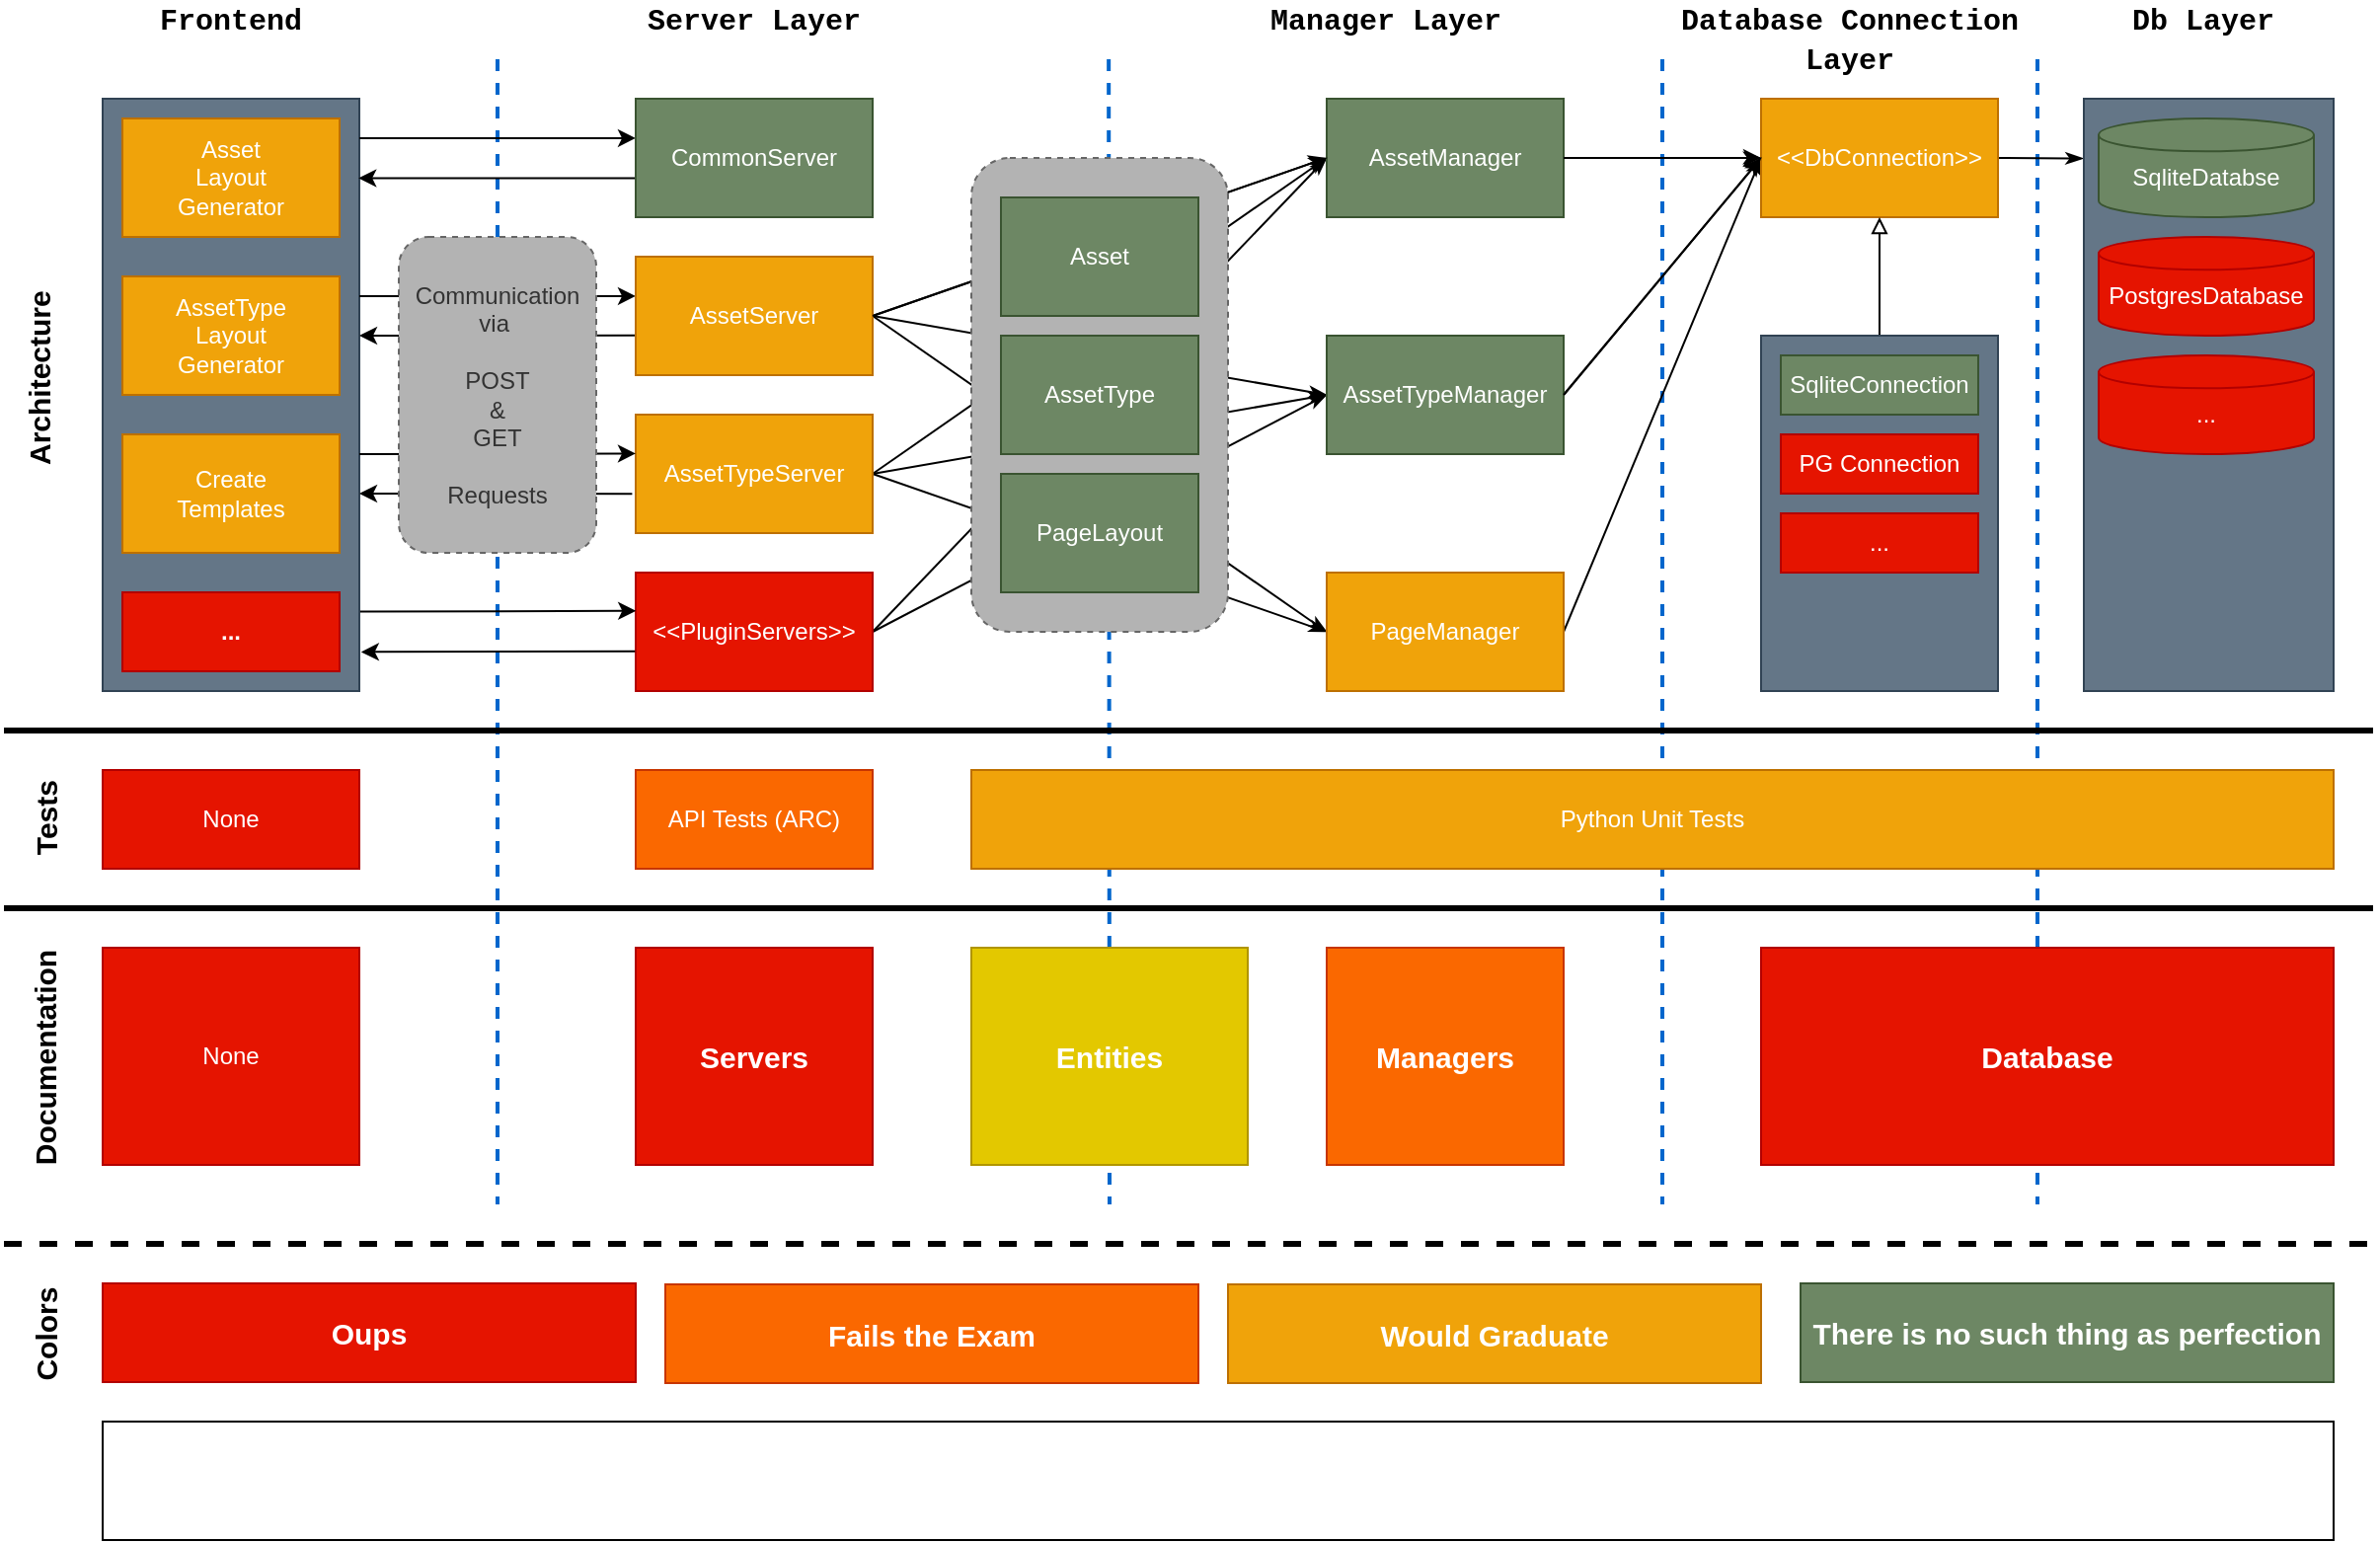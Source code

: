 <mxfile version="13.7.6" type="device"><diagram id="XkC64CSBz6MuFuF_FBS2" name="Page-1"><mxGraphModel dx="1673" dy="944" grid="1" gridSize="10" guides="1" tooltips="1" connect="1" arrows="1" fold="1" page="1" pageScale="1" pageWidth="827" pageHeight="1169" math="0" shadow="0"><root><mxCell id="0"/><mxCell id="1" parent="0"/><mxCell id="zYlzJXG3D5b0yWtDwXsM-15" value="" style="endArrow=none;dashed=1;html=1;rounded=0;strokeWidth=2;strokeColor=#0066CC;" parent="1" edge="1"><mxGeometry width="50" height="50" relative="1" as="geometry"><mxPoint x="1190" y="380" as="sourcePoint"/><mxPoint x="1190" y="960" as="targetPoint"/></mxGeometry></mxCell><mxCell id="zYlzJXG3D5b0yWtDwXsM-14" value="" style="endArrow=none;dashed=1;html=1;rounded=0;strokeWidth=2;strokeColor=#0066CC;" parent="1" edge="1"><mxGeometry width="50" height="50" relative="1" as="geometry"><mxPoint x="1000" y="380" as="sourcePoint"/><mxPoint x="1000" y="960" as="targetPoint"/></mxGeometry></mxCell><mxCell id="zYlzJXG3D5b0yWtDwXsM-13" value="" style="endArrow=none;dashed=1;html=1;rounded=0;strokeWidth=2;strokeColor=#0066CC;" parent="1" edge="1"><mxGeometry width="50" height="50" relative="1" as="geometry"><mxPoint x="719.58" y="380" as="sourcePoint"/><mxPoint x="720" y="960" as="targetPoint"/></mxGeometry></mxCell><mxCell id="zYlzJXG3D5b0yWtDwXsM-12" value="" style="endArrow=none;dashed=1;html=1;rounded=0;strokeWidth=2;strokeColor=#0066CC;" parent="1" edge="1"><mxGeometry width="50" height="50" relative="1" as="geometry"><mxPoint x="410" y="380" as="sourcePoint"/><mxPoint x="410" y="960" as="targetPoint"/></mxGeometry></mxCell><mxCell id="GYhRSr2gNebdkUgyvL3g-2" value="" style="rounded=0;whiteSpace=wrap;html=1;labelPosition=center;verticalLabelPosition=middle;align=center;verticalAlign=middle;spacingTop=3;fillColor=#647687;strokeColor=#314354;fontColor=#ffffff;" parent="1" vertex="1"><mxGeometry x="210" y="400" width="130" height="300" as="geometry"/></mxCell><mxCell id="GYhRSr2gNebdkUgyvL3g-31" style="edgeStyle=none;rounded=0;orthogonalLoop=1;jettySize=auto;html=1;exitX=1;exitY=0.5;exitDx=0;exitDy=0;entryX=0;entryY=0.5;entryDx=0;entryDy=0;endArrow=classicThin;endFill=1;" parent="1" source="GYhRSr2gNebdkUgyvL3g-6" target="GYhRSr2gNebdkUgyvL3g-19" edge="1"><mxGeometry relative="1" as="geometry"/></mxCell><mxCell id="GYhRSr2gNebdkUgyvL3g-32" style="edgeStyle=none;rounded=0;orthogonalLoop=1;jettySize=auto;html=1;exitX=1;exitY=0.5;exitDx=0;exitDy=0;entryX=0;entryY=0.5;entryDx=0;entryDy=0;endArrow=classicThin;endFill=1;" parent="1" source="GYhRSr2gNebdkUgyvL3g-6" target="GYhRSr2gNebdkUgyvL3g-20" edge="1"><mxGeometry relative="1" as="geometry"/></mxCell><mxCell id="GYhRSr2gNebdkUgyvL3g-54" style="edgeStyle=none;rounded=0;orthogonalLoop=1;jettySize=auto;html=1;exitX=1;exitY=0.5;exitDx=0;exitDy=0;entryX=0;entryY=0.5;entryDx=0;entryDy=0;endArrow=classicThin;endFill=1;" parent="1" source="GYhRSr2gNebdkUgyvL3g-6" target="GYhRSr2gNebdkUgyvL3g-21" edge="1"><mxGeometry relative="1" as="geometry"/></mxCell><mxCell id="GYhRSr2gNebdkUgyvL3g-6" value="AssetTypeServer" style="rounded=0;whiteSpace=wrap;html=1;fillColor=#f0a30a;strokeColor=#BD7000;fontColor=#ffffff;" parent="1" vertex="1"><mxGeometry x="480" y="560" width="120" height="60" as="geometry"/></mxCell><mxCell id="GYhRSr2gNebdkUgyvL3g-33" style="edgeStyle=none;rounded=0;orthogonalLoop=1;jettySize=auto;html=1;exitX=1;exitY=0.5;exitDx=0;exitDy=0;entryX=0;entryY=0.5;entryDx=0;entryDy=0;endArrow=classicThin;endFill=1;" parent="1" source="GYhRSr2gNebdkUgyvL3g-7" target="GYhRSr2gNebdkUgyvL3g-20" edge="1"><mxGeometry relative="1" as="geometry"/></mxCell><mxCell id="GYhRSr2gNebdkUgyvL3g-34" style="edgeStyle=none;rounded=0;orthogonalLoop=1;jettySize=auto;html=1;exitX=1;exitY=0.5;exitDx=0;exitDy=0;entryX=0;entryY=0.5;entryDx=0;entryDy=0;endArrow=classicThin;endFill=1;" parent="1" source="GYhRSr2gNebdkUgyvL3g-7" target="GYhRSr2gNebdkUgyvL3g-19" edge="1"><mxGeometry relative="1" as="geometry"/></mxCell><mxCell id="GYhRSr2gNebdkUgyvL3g-7" value="&amp;lt;&amp;lt;PluginServers&amp;gt;&amp;gt;" style="rounded=0;whiteSpace=wrap;html=1;fillColor=#e51400;strokeColor=#B20000;fontColor=#ffffff;" parent="1" vertex="1"><mxGeometry x="480" y="640" width="120" height="60" as="geometry"/></mxCell><mxCell id="GYhRSr2gNebdkUgyvL3g-8" value="" style="endArrow=classic;html=1;entryX=0;entryY=0.333;entryDx=0;entryDy=0;entryPerimeter=0;" parent="1" target="GYhRSr2gNebdkUgyvL3g-16" edge="1"><mxGeometry width="50" height="50" relative="1" as="geometry"><mxPoint x="340" y="420" as="sourcePoint"/><mxPoint x="440" y="419.98" as="targetPoint"/></mxGeometry></mxCell><mxCell id="GYhRSr2gNebdkUgyvL3g-9" value="" style="endArrow=classic;html=1;entryX=0.997;entryY=0.134;entryDx=0;entryDy=0;entryPerimeter=0;exitX=0;exitY=0.67;exitDx=0;exitDy=0;exitPerimeter=0;" parent="1" source="GYhRSr2gNebdkUgyvL3g-16" target="GYhRSr2gNebdkUgyvL3g-2" edge="1"><mxGeometry width="50" height="50" relative="1" as="geometry"><mxPoint x="440" y="440" as="sourcePoint"/><mxPoint x="490" y="390" as="targetPoint"/></mxGeometry></mxCell><mxCell id="GYhRSr2gNebdkUgyvL3g-10" value="" style="endArrow=classic;html=1;entryX=0;entryY=0.333;entryDx=0;entryDy=0;entryPerimeter=0;" parent="1" target="GYhRSr2gNebdkUgyvL3g-17" edge="1"><mxGeometry width="50" height="50" relative="1" as="geometry"><mxPoint x="340" y="500" as="sourcePoint"/><mxPoint x="440" y="500.0" as="targetPoint"/></mxGeometry></mxCell><mxCell id="GYhRSr2gNebdkUgyvL3g-11" value="" style="endArrow=classic;html=1;exitX=-0.001;exitY=0.665;exitDx=0;exitDy=0;exitPerimeter=0;" parent="1" source="GYhRSr2gNebdkUgyvL3g-17" edge="1"><mxGeometry width="50" height="50" relative="1" as="geometry"><mxPoint x="440" y="520.02" as="sourcePoint"/><mxPoint x="340" y="520" as="targetPoint"/></mxGeometry></mxCell><mxCell id="GYhRSr2gNebdkUgyvL3g-12" value="" style="endArrow=classic;html=1;entryX=0;entryY=0.329;entryDx=0;entryDy=0;entryPerimeter=0;" parent="1" target="GYhRSr2gNebdkUgyvL3g-6" edge="1"><mxGeometry width="50" height="50" relative="1" as="geometry"><mxPoint x="340" y="580" as="sourcePoint"/><mxPoint x="440.39" y="579.75" as="targetPoint"/></mxGeometry></mxCell><mxCell id="GYhRSr2gNebdkUgyvL3g-13" value="" style="endArrow=classic;html=1;exitX=-0.015;exitY=0.668;exitDx=0;exitDy=0;exitPerimeter=0;" parent="1" source="GYhRSr2gNebdkUgyvL3g-6" edge="1"><mxGeometry width="50" height="50" relative="1" as="geometry"><mxPoint x="440.39" y="599.77" as="sourcePoint"/><mxPoint x="340" y="600" as="targetPoint"/></mxGeometry></mxCell><mxCell id="GYhRSr2gNebdkUgyvL3g-14" value="" style="endArrow=classic;html=1;entryX=0.001;entryY=0.323;entryDx=0;entryDy=0;entryPerimeter=0;exitX=1.003;exitY=0.866;exitDx=0;exitDy=0;exitPerimeter=0;" parent="1" source="GYhRSr2gNebdkUgyvL3g-2" target="GYhRSr2gNebdkUgyvL3g-7" edge="1"><mxGeometry width="50" height="50" relative="1" as="geometry"><mxPoint x="330" y="655" as="sourcePoint"/><mxPoint x="440.39" y="659.75" as="targetPoint"/></mxGeometry></mxCell><mxCell id="GYhRSr2gNebdkUgyvL3g-15" value="" style="endArrow=classic;html=1;exitX=-0.003;exitY=0.665;exitDx=0;exitDy=0;exitPerimeter=0;entryX=1.007;entryY=0.934;entryDx=0;entryDy=0;entryPerimeter=0;" parent="1" source="GYhRSr2gNebdkUgyvL3g-7" target="GYhRSr2gNebdkUgyvL3g-2" edge="1"><mxGeometry width="50" height="50" relative="1" as="geometry"><mxPoint x="440.39" y="679.77" as="sourcePoint"/><mxPoint x="360" y="684" as="targetPoint"/></mxGeometry></mxCell><mxCell id="GYhRSr2gNebdkUgyvL3g-16" value="CommonServer" style="rounded=0;whiteSpace=wrap;html=1;fillColor=#6d8764;strokeColor=#3A5431;fontColor=#ffffff;" parent="1" vertex="1"><mxGeometry x="480" y="400" width="120" height="60" as="geometry"/></mxCell><mxCell id="GYhRSr2gNebdkUgyvL3g-28" style="rounded=0;orthogonalLoop=1;jettySize=auto;html=1;exitX=1;exitY=0.5;exitDx=0;exitDy=0;entryX=0;entryY=0.5;entryDx=0;entryDy=0;" parent="1" source="GYhRSr2gNebdkUgyvL3g-17" target="GYhRSr2gNebdkUgyvL3g-19" edge="1"><mxGeometry relative="1" as="geometry"/></mxCell><mxCell id="GYhRSr2gNebdkUgyvL3g-30" style="edgeStyle=none;rounded=0;orthogonalLoop=1;jettySize=auto;html=1;exitX=1;exitY=0.5;exitDx=0;exitDy=0;entryX=0;entryY=0.5;entryDx=0;entryDy=0;endArrow=classicThin;endFill=1;" parent="1" source="GYhRSr2gNebdkUgyvL3g-17" target="GYhRSr2gNebdkUgyvL3g-20" edge="1"><mxGeometry relative="1" as="geometry"/></mxCell><mxCell id="GYhRSr2gNebdkUgyvL3g-35" style="edgeStyle=none;rounded=0;orthogonalLoop=1;jettySize=auto;html=1;exitX=1;exitY=0.5;exitDx=0;exitDy=0;entryX=0;entryY=0.5;entryDx=0;entryDy=0;endArrow=classicThin;endFill=1;" parent="1" source="GYhRSr2gNebdkUgyvL3g-17" target="GYhRSr2gNebdkUgyvL3g-21" edge="1"><mxGeometry relative="1" as="geometry"/></mxCell><mxCell id="GYhRSr2gNebdkUgyvL3g-17" value="AssetServer" style="rounded=0;whiteSpace=wrap;html=1;fillColor=#f0a30a;strokeColor=#BD7000;fontColor=#ffffff;" parent="1" vertex="1"><mxGeometry x="480" y="480" width="120" height="60" as="geometry"/></mxCell><mxCell id="GYhRSr2gNebdkUgyvL3g-18" value="Communication&lt;br&gt;via&amp;nbsp;&lt;br&gt;&lt;br&gt;POST&lt;br&gt;&amp;amp;&lt;br&gt;GET&lt;br&gt;&lt;br&gt;Requests" style="rounded=1;whiteSpace=wrap;html=1;dashed=1;strokeColor=#666666;fontColor=#333333;fillColor=#B3B3B3;" parent="1" vertex="1"><mxGeometry x="360" y="470" width="100" height="160" as="geometry"/></mxCell><mxCell id="GYhRSr2gNebdkUgyvL3g-39" style="edgeStyle=none;rounded=0;orthogonalLoop=1;jettySize=auto;html=1;exitX=1;exitY=0.5;exitDx=0;exitDy=0;entryX=0;entryY=0.5;entryDx=0;entryDy=0;" parent="1" source="GYhRSr2gNebdkUgyvL3g-19" target="GYhRSr2gNebdkUgyvL3g-37" edge="1"><mxGeometry relative="1" as="geometry"/></mxCell><mxCell id="GYhRSr2gNebdkUgyvL3g-19" value="AssetManager" style="rounded=0;whiteSpace=wrap;html=1;fillColor=#6d8764;strokeColor=#3A5431;fontColor=#ffffff;" parent="1" vertex="1"><mxGeometry x="830" y="400" width="120" height="60" as="geometry"/></mxCell><mxCell id="GYhRSr2gNebdkUgyvL3g-40" style="edgeStyle=none;rounded=0;orthogonalLoop=1;jettySize=auto;html=1;exitX=1;exitY=0.5;exitDx=0;exitDy=0;entryX=0;entryY=0.5;entryDx=0;entryDy=0;" parent="1" source="GYhRSr2gNebdkUgyvL3g-20" target="GYhRSr2gNebdkUgyvL3g-37" edge="1"><mxGeometry relative="1" as="geometry"><mxPoint x="1030" y="550" as="targetPoint"/></mxGeometry></mxCell><mxCell id="GYhRSr2gNebdkUgyvL3g-20" value="AssetTypeManager" style="rounded=0;whiteSpace=wrap;html=1;fillColor=#6d8764;strokeColor=#3A5431;fontColor=#ffffff;" parent="1" vertex="1"><mxGeometry x="830" y="520" width="120" height="60" as="geometry"/></mxCell><mxCell id="GYhRSr2gNebdkUgyvL3g-41" style="edgeStyle=none;rounded=0;orthogonalLoop=1;jettySize=auto;html=1;exitX=1;exitY=0.5;exitDx=0;exitDy=0;entryX=0;entryY=0.5;entryDx=0;entryDy=0;" parent="1" source="GYhRSr2gNebdkUgyvL3g-21" target="GYhRSr2gNebdkUgyvL3g-37" edge="1"><mxGeometry relative="1" as="geometry"><mxPoint x="1030" y="550" as="targetPoint"/></mxGeometry></mxCell><mxCell id="GYhRSr2gNebdkUgyvL3g-21" value="PageManager" style="rounded=0;whiteSpace=wrap;html=1;fillColor=#f0a30a;strokeColor=#BD7000;fontColor=#ffffff;" parent="1" vertex="1"><mxGeometry x="830" y="640" width="120" height="60" as="geometry"/></mxCell><mxCell id="GYhRSr2gNebdkUgyvL3g-57" style="edgeStyle=none;rounded=0;orthogonalLoop=1;jettySize=auto;html=1;exitX=1;exitY=0.5;exitDx=0;exitDy=0;entryX=-0.002;entryY=0.101;entryDx=0;entryDy=0;entryPerimeter=0;endArrow=classicThin;endFill=1;fontSize=12;" parent="1" source="GYhRSr2gNebdkUgyvL3g-37" target="GYhRSr2gNebdkUgyvL3g-55" edge="1"><mxGeometry relative="1" as="geometry"/></mxCell><mxCell id="GYhRSr2gNebdkUgyvL3g-37" value="&amp;lt;&amp;lt;DbConnection&amp;gt;&amp;gt;" style="rounded=0;whiteSpace=wrap;html=1;fillColor=#f0a30a;strokeColor=#BD7000;fontColor=#ffffff;" parent="1" vertex="1"><mxGeometry x="1050" y="400" width="120" height="60" as="geometry"/></mxCell><mxCell id="GYhRSr2gNebdkUgyvL3g-47" style="edgeStyle=none;rounded=0;orthogonalLoop=1;jettySize=auto;html=1;exitX=0.5;exitY=0;exitDx=0;exitDy=0;entryX=0.5;entryY=1;entryDx=0;entryDy=0;endArrow=block;endFill=0;" parent="1" source="GYhRSr2gNebdkUgyvL3g-43" target="GYhRSr2gNebdkUgyvL3g-37" edge="1"><mxGeometry relative="1" as="geometry"/></mxCell><mxCell id="GYhRSr2gNebdkUgyvL3g-43" value="" style="rounded=0;whiteSpace=wrap;html=1;fillColor=#647687;strokeColor=#314354;fontColor=#ffffff;" parent="1" vertex="1"><mxGeometry x="1050" y="520" width="120" height="180" as="geometry"/></mxCell><mxCell id="GYhRSr2gNebdkUgyvL3g-44" value="SqliteConnection" style="rounded=0;whiteSpace=wrap;html=1;fillColor=#6d8764;strokeColor=#3A5431;fontColor=#ffffff;" parent="1" vertex="1"><mxGeometry x="1060" y="530" width="100" height="30" as="geometry"/></mxCell><mxCell id="GYhRSr2gNebdkUgyvL3g-50" style="edgeStyle=none;rounded=0;orthogonalLoop=1;jettySize=auto;html=1;endArrow=classicThin;endFill=1;" parent="1" edge="1"><mxGeometry relative="1" as="geometry"><mxPoint x="950" y="430" as="sourcePoint"/><mxPoint x="1050" y="430" as="targetPoint"/></mxGeometry></mxCell><mxCell id="GYhRSr2gNebdkUgyvL3g-51" style="edgeStyle=none;rounded=0;orthogonalLoop=1;jettySize=auto;html=1;exitX=1;exitY=0.5;exitDx=0;exitDy=0;entryX=0;entryY=0.5;entryDx=0;entryDy=0;endArrow=classicThin;endFill=1;" parent="1" source="GYhRSr2gNebdkUgyvL3g-20" target="GYhRSr2gNebdkUgyvL3g-37" edge="1"><mxGeometry relative="1" as="geometry"><mxPoint x="1070" y="430" as="targetPoint"/><mxPoint x="930" y="550" as="sourcePoint"/></mxGeometry></mxCell><mxCell id="GYhRSr2gNebdkUgyvL3g-53" style="rounded=0;orthogonalLoop=1;jettySize=auto;html=1;exitX=1;exitY=0.5;exitDx=0;exitDy=0;endArrow=classicThin;endFill=1;entryX=0;entryY=0.5;entryDx=0;entryDy=0;" parent="1" edge="1" target="GYhRSr2gNebdkUgyvL3g-19"><mxGeometry relative="1" as="geometry"><mxPoint x="600" y="510" as="sourcePoint"/><mxPoint x="920" y="430" as="targetPoint"/></mxGeometry></mxCell><mxCell id="GYhRSr2gNebdkUgyvL3g-55" value="" style="rounded=0;whiteSpace=wrap;html=1;fontSize=12;fillColor=#647687;strokeColor=#314354;fontColor=#ffffff;" parent="1" vertex="1"><mxGeometry x="1213.5" y="400" width="126.5" height="300" as="geometry"/></mxCell><mxCell id="GYhRSr2gNebdkUgyvL3g-56" value="SqliteDatabse" style="strokeWidth=1;html=1;shape=mxgraph.flowchart.database;whiteSpace=wrap;verticalAlign=middle;fontSize=12;labelPosition=center;verticalLabelPosition=middle;align=center;spacingTop=10;fillColor=#6d8764;strokeColor=#3A5431;fontColor=#ffffff;" parent="1" vertex="1"><mxGeometry x="1221" y="410" width="109" height="50" as="geometry"/></mxCell><mxCell id="GYhRSr2gNebdkUgyvL3g-58" value="&lt;font face=&quot;Courier New&quot; style=&quot;font-size: 15px;&quot;&gt;Frontend&lt;/font&gt;" style="text;html=1;strokeColor=none;fillColor=none;align=center;verticalAlign=middle;whiteSpace=wrap;rounded=0;fontSize=15;fontStyle=1" parent="1" vertex="1"><mxGeometry x="210" y="350" width="130" height="20" as="geometry"/></mxCell><mxCell id="GYhRSr2gNebdkUgyvL3g-60" value="" style="rounded=1;whiteSpace=wrap;html=1;strokeWidth=1;fontSize=12;dashed=1;strokeColor=#666666;fontColor=#333333;fillColor=#B3B3B3;" parent="1" vertex="1"><mxGeometry x="650" y="430" width="130" height="240" as="geometry"/></mxCell><mxCell id="GYhRSr2gNebdkUgyvL3g-61" value="Asset" style="rounded=0;whiteSpace=wrap;html=1;strokeWidth=1;fontSize=12;fillColor=#6d8764;strokeColor=#3A5431;fontColor=#ffffff;" parent="1" vertex="1"><mxGeometry x="665" y="450" width="100" height="60" as="geometry"/></mxCell><mxCell id="GYhRSr2gNebdkUgyvL3g-62" value="AssetType" style="rounded=0;whiteSpace=wrap;html=1;strokeWidth=1;fontSize=12;fillColor=#6d8764;strokeColor=#3A5431;fontColor=#ffffff;" parent="1" vertex="1"><mxGeometry x="665" y="520" width="100" height="60" as="geometry"/></mxCell><mxCell id="GYhRSr2gNebdkUgyvL3g-63" value="&lt;span style=&quot;font-weight: normal&quot;&gt;PageLayout&lt;/span&gt;" style="rounded=0;whiteSpace=wrap;html=1;strokeWidth=1;fontSize=12;fontStyle=1;fillColor=#6d8764;strokeColor=#3A5431;fontColor=#ffffff;" parent="1" vertex="1"><mxGeometry x="665" y="590" width="100" height="60" as="geometry"/></mxCell><mxCell id="GYhRSr2gNebdkUgyvL3g-64" value="Asset&lt;br&gt;Layout&lt;br&gt;Generator" style="rounded=0;whiteSpace=wrap;html=1;strokeWidth=1;fontSize=12;fillColor=#f0a30a;strokeColor=#BD7000;fontColor=#ffffff;" parent="1" vertex="1"><mxGeometry x="220" y="410" width="110" height="60" as="geometry"/></mxCell><mxCell id="GYhRSr2gNebdkUgyvL3g-65" value="AssetType&lt;br&gt;Layout&lt;br&gt;Generator" style="rounded=0;whiteSpace=wrap;html=1;strokeWidth=1;fontSize=12;fillColor=#f0a30a;strokeColor=#BD7000;fontColor=#ffffff;" parent="1" vertex="1"><mxGeometry x="220" y="490" width="110" height="60" as="geometry"/></mxCell><mxCell id="GYhRSr2gNebdkUgyvL3g-66" value="Create&lt;br&gt;Templates" style="rounded=0;whiteSpace=wrap;html=1;strokeWidth=1;fontSize=12;fillColor=#f0a30a;strokeColor=#BD7000;fontColor=#ffffff;" parent="1" vertex="1"><mxGeometry x="220" y="570" width="110" height="60" as="geometry"/></mxCell><mxCell id="GYhRSr2gNebdkUgyvL3g-67" value="&lt;b&gt;...&lt;/b&gt;" style="rounded=0;whiteSpace=wrap;html=1;strokeWidth=1;fontSize=12;fillColor=#e51400;strokeColor=#B20000;fontColor=#ffffff;" parent="1" vertex="1"><mxGeometry x="220" y="650" width="110" height="40" as="geometry"/></mxCell><mxCell id="GYhRSr2gNebdkUgyvL3g-68" value="PostgresDatabase" style="strokeWidth=1;html=1;shape=mxgraph.flowchart.database;whiteSpace=wrap;verticalAlign=middle;fontSize=12;labelPosition=center;verticalLabelPosition=middle;align=center;spacingTop=10;fillColor=#e51400;strokeColor=#B20000;fontColor=#ffffff;" parent="1" vertex="1"><mxGeometry x="1221" y="470" width="109" height="50" as="geometry"/></mxCell><mxCell id="GYhRSr2gNebdkUgyvL3g-69" value="None" style="rounded=0;whiteSpace=wrap;html=1;strokeWidth=1;fillColor=#e51400;fontSize=12;strokeColor=#B20000;fontColor=#ffffff;" parent="1" vertex="1"><mxGeometry x="210" y="740" width="130" height="50" as="geometry"/></mxCell><mxCell id="GYhRSr2gNebdkUgyvL3g-71" value="" style="endArrow=none;html=1;fontSize=12;strokeWidth=3;" parent="1" edge="1"><mxGeometry width="50" height="50" relative="1" as="geometry"><mxPoint x="160" y="720" as="sourcePoint"/><mxPoint x="1360" y="720" as="targetPoint"/></mxGeometry></mxCell><mxCell id="GYhRSr2gNebdkUgyvL3g-72" value="API Tests (ARC)" style="rounded=0;whiteSpace=wrap;html=1;strokeWidth=1;fillColor=#fa6800;fontSize=12;strokeColor=#C73500;fontColor=#ffffff;" parent="1" vertex="1"><mxGeometry x="480" y="740" width="120" height="50" as="geometry"/></mxCell><mxCell id="GYhRSr2gNebdkUgyvL3g-73" value="Python Unit Tests" style="rounded=0;whiteSpace=wrap;html=1;strokeWidth=1;fillColor=#f0a30a;fontSize=12;strokeColor=#BD7000;fontColor=#ffffff;" parent="1" vertex="1"><mxGeometry x="650" y="740" width="690" height="50" as="geometry"/></mxCell><mxCell id="zYlzJXG3D5b0yWtDwXsM-5" value="PG Connection" style="rounded=0;whiteSpace=wrap;html=1;fillColor=#e51400;strokeColor=#B20000;fontColor=#ffffff;" parent="1" vertex="1"><mxGeometry x="1060" y="570" width="100" height="30" as="geometry"/></mxCell><mxCell id="zYlzJXG3D5b0yWtDwXsM-6" value="..." style="rounded=0;whiteSpace=wrap;html=1;fillColor=#e51400;strokeColor=#B20000;fontColor=#ffffff;" parent="1" vertex="1"><mxGeometry x="1060" y="610" width="100" height="30" as="geometry"/></mxCell><mxCell id="zYlzJXG3D5b0yWtDwXsM-7" value="..." style="strokeWidth=1;html=1;shape=mxgraph.flowchart.database;whiteSpace=wrap;verticalAlign=middle;fontSize=12;labelPosition=center;verticalLabelPosition=middle;align=center;spacingTop=10;fillColor=#e51400;strokeColor=#B20000;fontColor=#ffffff;" parent="1" vertex="1"><mxGeometry x="1221" y="530" width="109" height="50" as="geometry"/></mxCell><mxCell id="zYlzJXG3D5b0yWtDwXsM-16" value="Architecture" style="text;html=1;strokeColor=none;fillColor=none;align=center;verticalAlign=middle;whiteSpace=wrap;rounded=0;rotation=-90;fontStyle=1;fontSize=15;" parent="1" vertex="1"><mxGeometry x="1.42" y="523.3" width="352.18" height="35" as="geometry"/></mxCell><mxCell id="zYlzJXG3D5b0yWtDwXsM-17" value="Tests" style="text;html=1;strokeColor=none;fillColor=none;align=center;verticalAlign=middle;whiteSpace=wrap;rounded=0;fontSize=15;rotation=-90;fontStyle=1" parent="1" vertex="1"><mxGeometry x="136.49" y="746.05" width="88.03" height="35" as="geometry"/></mxCell><mxCell id="zYlzJXG3D5b0yWtDwXsM-18" value="&lt;font face=&quot;Courier New&quot;&gt;Server Layer&lt;/font&gt;" style="text;html=1;strokeColor=none;fillColor=none;align=center;verticalAlign=middle;whiteSpace=wrap;rounded=0;fontSize=15;fontStyle=1" parent="1" vertex="1"><mxGeometry x="480" y="350" width="120" height="20" as="geometry"/></mxCell><mxCell id="zYlzJXG3D5b0yWtDwXsM-19" value="&lt;font face=&quot;Courier New&quot;&gt;Manager Layer&lt;/font&gt;" style="text;html=1;strokeColor=none;fillColor=none;align=center;verticalAlign=middle;whiteSpace=wrap;rounded=0;fontSize=15;fontStyle=1" parent="1" vertex="1"><mxGeometry x="720" y="350" width="280" height="20" as="geometry"/></mxCell><mxCell id="zYlzJXG3D5b0yWtDwXsM-20" value="&lt;font face=&quot;Courier New&quot;&gt;Database Connection&lt;br&gt;Layer&lt;br&gt;&lt;/font&gt;" style="text;html=1;strokeColor=none;fillColor=none;align=center;verticalAlign=middle;whiteSpace=wrap;rounded=0;fontSize=15;fontStyle=1" parent="1" vertex="1"><mxGeometry x="1000" y="360" width="190" height="20" as="geometry"/></mxCell><mxCell id="zYlzJXG3D5b0yWtDwXsM-21" value="&lt;font face=&quot;Courier New&quot;&gt;Db Layer&lt;/font&gt;" style="text;html=1;strokeColor=none;fillColor=none;align=center;verticalAlign=middle;whiteSpace=wrap;rounded=0;fontSize=15;fontStyle=1" parent="1" vertex="1"><mxGeometry x="1213.5" y="350" width="120" height="20" as="geometry"/></mxCell><mxCell id="zYlzJXG3D5b0yWtDwXsM-22" value="" style="endArrow=none;html=1;fontSize=12;strokeWidth=3;" parent="1" edge="1"><mxGeometry width="50" height="50" relative="1" as="geometry"><mxPoint x="160" y="810" as="sourcePoint"/><mxPoint x="1360" y="810" as="targetPoint"/></mxGeometry></mxCell><mxCell id="zYlzJXG3D5b0yWtDwXsM-23" value="Documentation" style="text;html=1;strokeColor=none;fillColor=none;align=center;verticalAlign=middle;whiteSpace=wrap;rounded=0;fontSize=15;rotation=-90;fontStyle=1" parent="1" vertex="1"><mxGeometry x="107.48" y="867.48" width="146.06" height="35" as="geometry"/></mxCell><mxCell id="zYlzJXG3D5b0yWtDwXsM-25" value="None" style="rounded=0;whiteSpace=wrap;html=1;strokeWidth=1;fillColor=#e51400;fontSize=12;strokeColor=#B20000;fontColor=#ffffff;" parent="1" vertex="1"><mxGeometry x="210" y="830" width="130" height="110" as="geometry"/></mxCell><mxCell id="zYlzJXG3D5b0yWtDwXsM-26" value="&lt;font style=&quot;font-size: 15px&quot;&gt;&lt;b&gt;Servers&lt;/b&gt;&lt;/font&gt;" style="rounded=0;whiteSpace=wrap;html=1;strokeWidth=1;fillColor=#e51400;fontSize=12;strokeColor=#B20000;fontColor=#ffffff;" parent="1" vertex="1"><mxGeometry x="480" y="830" width="120" height="110" as="geometry"/></mxCell><mxCell id="zYlzJXG3D5b0yWtDwXsM-27" value="&lt;b&gt;Entities&lt;br&gt;&lt;/b&gt;" style="rounded=0;whiteSpace=wrap;html=1;strokeWidth=1;fontSize=15;fillColor=#e3c800;strokeColor=#B09500;fontColor=#ffffff;" parent="1" vertex="1"><mxGeometry x="650" y="830" width="140" height="110" as="geometry"/></mxCell><mxCell id="zYlzJXG3D5b0yWtDwXsM-28" value="&lt;font style=&quot;font-size: 15px&quot;&gt;&lt;b&gt;Managers&lt;/b&gt;&lt;/font&gt;" style="rounded=0;whiteSpace=wrap;html=1;fillColor=#fa6800;strokeColor=#C73500;fontColor=#ffffff;" parent="1" vertex="1"><mxGeometry x="830" y="830" width="120" height="110" as="geometry"/></mxCell><mxCell id="zYlzJXG3D5b0yWtDwXsM-29" value="&lt;font style=&quot;font-size: 15px&quot;&gt;&lt;b&gt;Database&lt;/b&gt;&lt;/font&gt;" style="rounded=0;whiteSpace=wrap;html=1;fillColor=#e51400;strokeColor=#B20000;fontColor=#ffffff;" parent="1" vertex="1"><mxGeometry x="1050" y="830" width="290" height="110" as="geometry"/></mxCell><mxCell id="zYlzJXG3D5b0yWtDwXsM-32" value="" style="endArrow=none;dashed=1;html=1;strokeWidth=3;fontSize=15;" parent="1" edge="1"><mxGeometry width="50" height="50" relative="1" as="geometry"><mxPoint x="160" y="980" as="sourcePoint"/><mxPoint x="1360" y="980" as="targetPoint"/></mxGeometry></mxCell><mxCell id="zYlzJXG3D5b0yWtDwXsM-33" value="Colors" style="text;html=1;strokeColor=none;fillColor=none;align=center;verticalAlign=middle;whiteSpace=wrap;rounded=0;fontSize=15;rotation=-90;fontStyle=1" parent="1" vertex="1"><mxGeometry x="154.88" y="1008.0" width="51.25" height="35" as="geometry"/></mxCell><mxCell id="zYlzJXG3D5b0yWtDwXsM-34" value="&lt;b&gt;Oups&lt;/b&gt;" style="rounded=0;whiteSpace=wrap;html=1;strokeWidth=1;fillColor=#e51400;fontSize=15;strokeColor=#B20000;fontColor=#ffffff;" parent="1" vertex="1"><mxGeometry x="210" y="1000" width="270" height="50" as="geometry"/></mxCell><mxCell id="zYlzJXG3D5b0yWtDwXsM-42" value="&lt;b&gt;Fails the Exam&lt;/b&gt;" style="rounded=0;whiteSpace=wrap;html=1;strokeWidth=1;fillColor=#fa6800;fontSize=15;strokeColor=#C73500;fontColor=#ffffff;" parent="1" vertex="1"><mxGeometry x="495" y="1000.5" width="270" height="50" as="geometry"/></mxCell><mxCell id="zYlzJXG3D5b0yWtDwXsM-43" value="&lt;b&gt;Would Graduate&lt;/b&gt;" style="rounded=0;whiteSpace=wrap;html=1;strokeWidth=1;fillColor=#f0a30a;fontSize=15;strokeColor=#BD7000;fontColor=#ffffff;" parent="1" vertex="1"><mxGeometry x="780" y="1000.5" width="270" height="50" as="geometry"/></mxCell><mxCell id="zYlzJXG3D5b0yWtDwXsM-44" value="&lt;b&gt;There is no such thing as perfection&lt;/b&gt;" style="rounded=0;whiteSpace=wrap;html=1;strokeWidth=1;fillColor=#6d8764;fontSize=15;strokeColor=#3A5431;fontColor=#ffffff;" parent="1" vertex="1"><mxGeometry x="1070" y="1000" width="270" height="50" as="geometry"/></mxCell><mxCell id="j6NdFCUrvmsB4Qln79z6-1" value="" style="rounded=0;whiteSpace=wrap;html=1;" vertex="1" parent="1"><mxGeometry x="210" y="1070" width="1130" height="60" as="geometry"/></mxCell></root></mxGraphModel></diagram></mxfile>